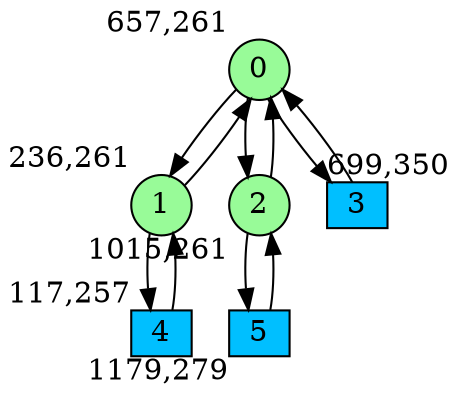digraph G {
graph [bgcolor=white]
node [shape=circle, style = filled, fillcolor=white,fixedsize=true, width=0.4, height=0.3 ]
0[xlabel="657,261", pos = "8.4375,1.39063!", fillcolor=palegreen ];
1[xlabel="236,261", pos = "1.85938,1.39063!", fillcolor=palegreen ];
2[xlabel="1015,261", pos = "14.0313,1.39063!", fillcolor=palegreen ];
3[xlabel="699,350", pos = "9.09375,0!", fillcolor=deepskyblue, shape=box ];
4[xlabel="117,257", pos = "0,1.45313!", fillcolor=deepskyblue, shape=box ];
5[xlabel="1179,279", pos = "16.5938,1.10938!", fillcolor=deepskyblue, shape=box ];
0->1 ;
0->2 ;
0->3 ;
1->0 ;
1->4 ;
2->0 ;
2->5 ;
3->0 ;
4->1 ;
5->2 ;
}
